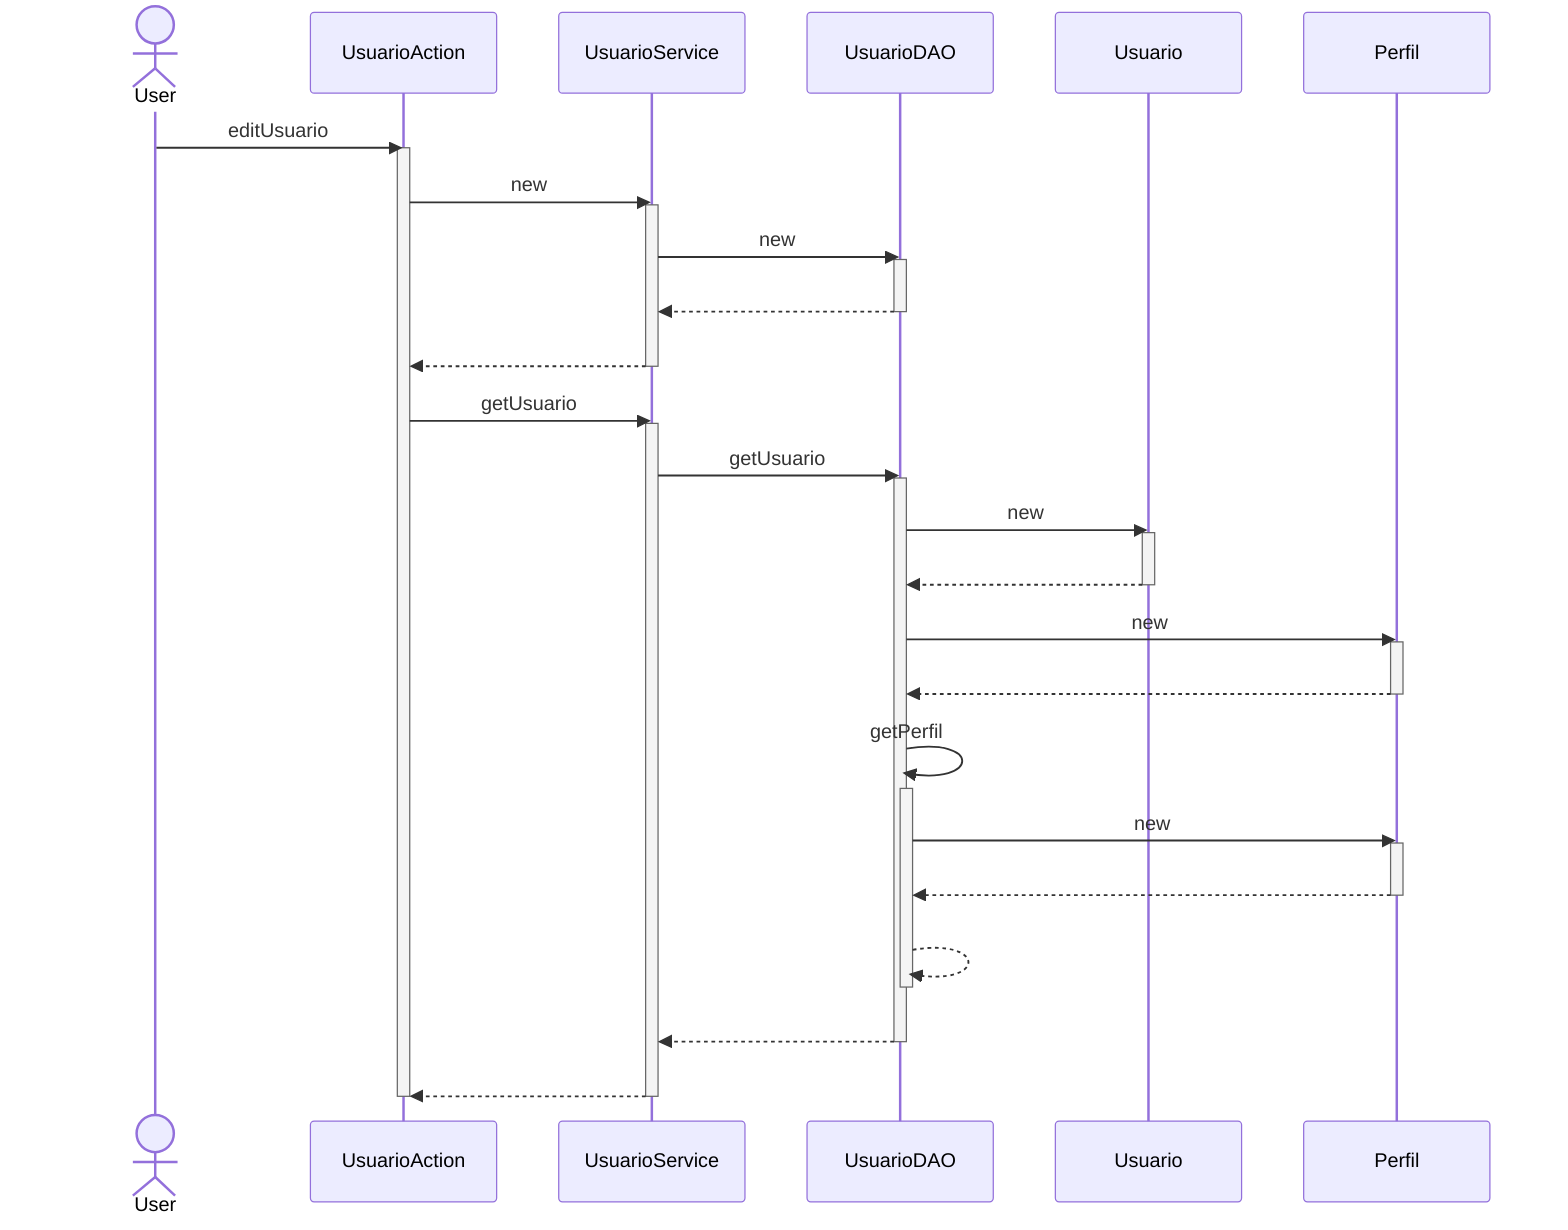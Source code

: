 sequenceDiagram
actor User
User ->> UsuarioAction : editUsuario
activate UsuarioAction
UsuarioAction ->> UsuarioService : new
activate UsuarioService
UsuarioService ->> UsuarioDAO : new
activate UsuarioDAO
UsuarioDAO -->> UsuarioService : #32; 
deactivate UsuarioDAO
UsuarioService -->> UsuarioAction : #32; 
deactivate UsuarioService
UsuarioAction ->> UsuarioService : getUsuario
activate UsuarioService
UsuarioService ->> UsuarioDAO : getUsuario
activate UsuarioDAO
UsuarioDAO ->> Usuario : new
activate Usuario
Usuario -->> UsuarioDAO : #32; 
deactivate Usuario
UsuarioDAO ->> Perfil : new
activate Perfil
Perfil -->> UsuarioDAO : #32; 
deactivate Perfil
UsuarioDAO ->> UsuarioDAO : getPerfil
activate UsuarioDAO
UsuarioDAO ->> Perfil : new
activate Perfil
Perfil -->> UsuarioDAO : #32; 
deactivate Perfil
UsuarioDAO -->> UsuarioDAO : #32; 
deactivate UsuarioDAO
UsuarioDAO -->> UsuarioService : #32; 
deactivate UsuarioDAO
UsuarioService -->> UsuarioAction : #32; 
deactivate UsuarioService
deactivate UsuarioAction